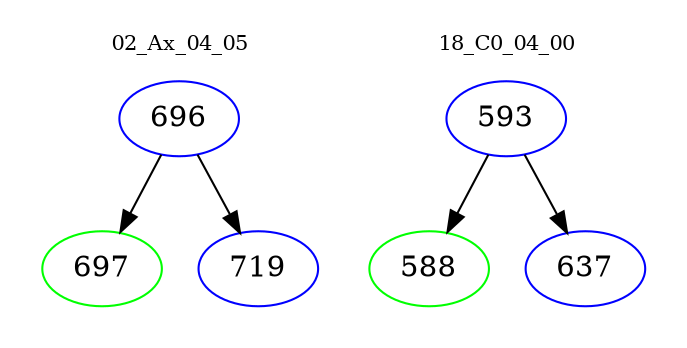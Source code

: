 digraph{
subgraph cluster_0 {
color = white
label = "02_Ax_04_05";
fontsize=10;
T0_696 [label="696", color="blue"]
T0_696 -> T0_697 [color="black"]
T0_697 [label="697", color="green"]
T0_696 -> T0_719 [color="black"]
T0_719 [label="719", color="blue"]
}
subgraph cluster_1 {
color = white
label = "18_C0_04_00";
fontsize=10;
T1_593 [label="593", color="blue"]
T1_593 -> T1_588 [color="black"]
T1_588 [label="588", color="green"]
T1_593 -> T1_637 [color="black"]
T1_637 [label="637", color="blue"]
}
}
